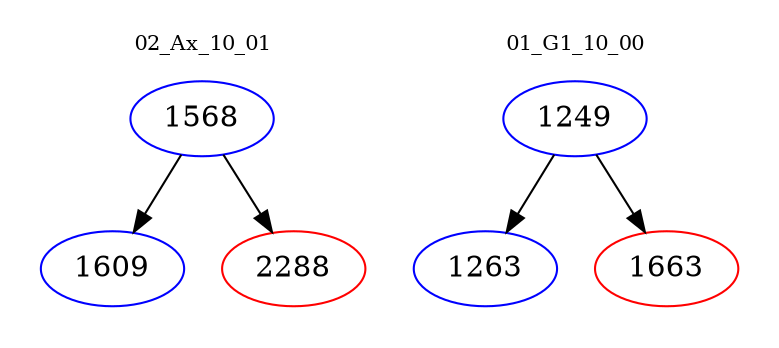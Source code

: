 digraph{
subgraph cluster_0 {
color = white
label = "02_Ax_10_01";
fontsize=10;
T0_1568 [label="1568", color="blue"]
T0_1568 -> T0_1609 [color="black"]
T0_1609 [label="1609", color="blue"]
T0_1568 -> T0_2288 [color="black"]
T0_2288 [label="2288", color="red"]
}
subgraph cluster_1 {
color = white
label = "01_G1_10_00";
fontsize=10;
T1_1249 [label="1249", color="blue"]
T1_1249 -> T1_1263 [color="black"]
T1_1263 [label="1263", color="blue"]
T1_1249 -> T1_1663 [color="black"]
T1_1663 [label="1663", color="red"]
}
}
